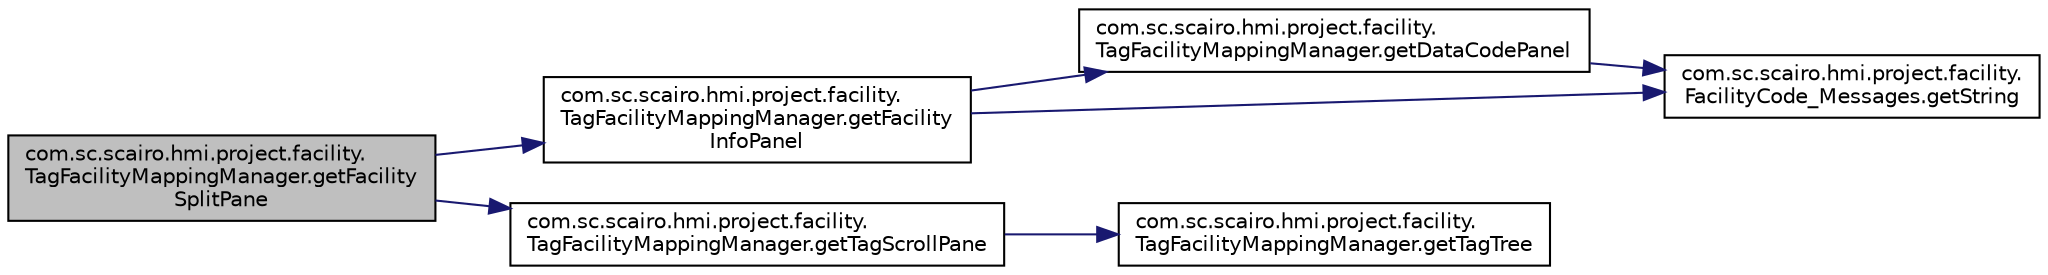 digraph "com.sc.scairo.hmi.project.facility.TagFacilityMappingManager.getFacilitySplitPane"
{
 // LATEX_PDF_SIZE
  edge [fontname="Helvetica",fontsize="10",labelfontname="Helvetica",labelfontsize="10"];
  node [fontname="Helvetica",fontsize="10",shape=record];
  rankdir="LR";
  Node1 [label="com.sc.scairo.hmi.project.facility.\lTagFacilityMappingManager.getFacility\lSplitPane",height=0.2,width=0.4,color="black", fillcolor="grey75", style="filled", fontcolor="black",tooltip=" "];
  Node1 -> Node2 [color="midnightblue",fontsize="10",style="solid",fontname="Helvetica"];
  Node2 [label="com.sc.scairo.hmi.project.facility.\lTagFacilityMappingManager.getFacility\lInfoPanel",height=0.2,width=0.4,color="black", fillcolor="white", style="filled",URL="$classcom_1_1sc_1_1scairo_1_1hmi_1_1project_1_1facility_1_1_tag_facility_mapping_manager.html#a5fe4809bc6e42dc6ee205e3732adff9f",tooltip=" "];
  Node2 -> Node3 [color="midnightblue",fontsize="10",style="solid",fontname="Helvetica"];
  Node3 [label="com.sc.scairo.hmi.project.facility.\lTagFacilityMappingManager.getDataCodePanel",height=0.2,width=0.4,color="black", fillcolor="white", style="filled",URL="$classcom_1_1sc_1_1scairo_1_1hmi_1_1project_1_1facility_1_1_tag_facility_mapping_manager.html#a1f651c05fe31335d52b313f73000b609",tooltip=" "];
  Node3 -> Node4 [color="midnightblue",fontsize="10",style="solid",fontname="Helvetica"];
  Node4 [label="com.sc.scairo.hmi.project.facility.\lFacilityCode_Messages.getString",height=0.2,width=0.4,color="black", fillcolor="white", style="filled",URL="$classcom_1_1sc_1_1scairo_1_1hmi_1_1project_1_1facility_1_1_facility_code___messages.html#afce37bae4f34580f28d71f8fa7e79c7f",tooltip=" "];
  Node2 -> Node4 [color="midnightblue",fontsize="10",style="solid",fontname="Helvetica"];
  Node1 -> Node5 [color="midnightblue",fontsize="10",style="solid",fontname="Helvetica"];
  Node5 [label="com.sc.scairo.hmi.project.facility.\lTagFacilityMappingManager.getTagScrollPane",height=0.2,width=0.4,color="black", fillcolor="white", style="filled",URL="$classcom_1_1sc_1_1scairo_1_1hmi_1_1project_1_1facility_1_1_tag_facility_mapping_manager.html#ac0debefcfe48707955e0ceb338842603",tooltip=" "];
  Node5 -> Node6 [color="midnightblue",fontsize="10",style="solid",fontname="Helvetica"];
  Node6 [label="com.sc.scairo.hmi.project.facility.\lTagFacilityMappingManager.getTagTree",height=0.2,width=0.4,color="black", fillcolor="white", style="filled",URL="$classcom_1_1sc_1_1scairo_1_1hmi_1_1project_1_1facility_1_1_tag_facility_mapping_manager.html#a892b3e635705da475fc8abff0bc9ec5e",tooltip=" "];
}

